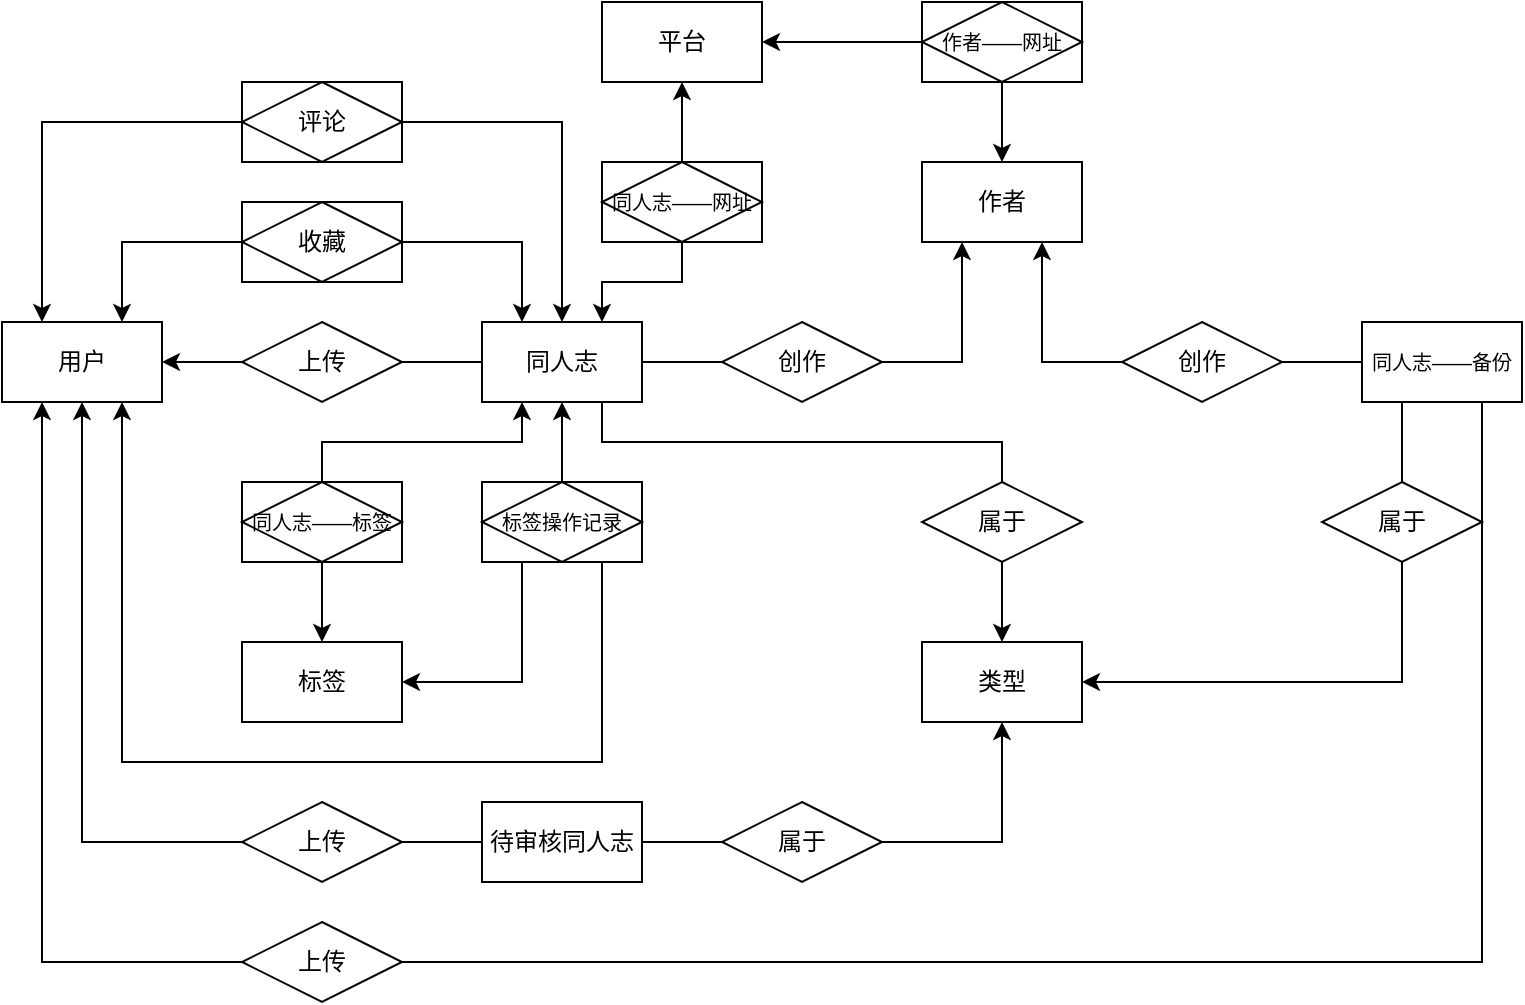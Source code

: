 <mxfile version="21.5.1" type="device">
  <diagram id="R2lEEEUBdFMjLlhIrx00" name="Page-1">
    <mxGraphModel dx="1050" dy="596" grid="1" gridSize="10" guides="1" tooltips="1" connect="1" arrows="1" fold="1" page="1" pageScale="1" pageWidth="850" pageHeight="1100" math="0" shadow="0" extFonts="Permanent Marker^https://fonts.googleapis.com/css?family=Permanent+Marker">
      <root>
        <mxCell id="0" />
        <mxCell id="1" parent="0" />
        <mxCell id="NtNCYekgVa1KEofmkQyD-25" style="edgeStyle=orthogonalEdgeStyle;rounded=0;orthogonalLoop=1;jettySize=auto;html=1;exitX=1;exitY=0.5;exitDx=0;exitDy=0;entryX=0;entryY=0.5;entryDx=0;entryDy=0;endArrow=none;endFill=0;" edge="1" parent="1" source="NtNCYekgVa1KEofmkQyD-1" target="NtNCYekgVa1KEofmkQyD-21">
          <mxGeometry relative="1" as="geometry" />
        </mxCell>
        <mxCell id="NtNCYekgVa1KEofmkQyD-105" style="edgeStyle=orthogonalEdgeStyle;rounded=0;orthogonalLoop=1;jettySize=auto;html=1;exitX=0;exitY=0.5;exitDx=0;exitDy=0;entryX=1;entryY=0.5;entryDx=0;entryDy=0;endArrow=none;endFill=0;" edge="1" parent="1" source="NtNCYekgVa1KEofmkQyD-1" target="NtNCYekgVa1KEofmkQyD-11">
          <mxGeometry relative="1" as="geometry" />
        </mxCell>
        <mxCell id="NtNCYekgVa1KEofmkQyD-1" value="同人志" style="rounded=0;whiteSpace=wrap;html=1;" vertex="1" parent="1">
          <mxGeometry x="280" y="380" width="80" height="40" as="geometry" />
        </mxCell>
        <mxCell id="NtNCYekgVa1KEofmkQyD-2" value="用户" style="rounded=0;whiteSpace=wrap;html=1;" vertex="1" parent="1">
          <mxGeometry x="40" y="380" width="80" height="40" as="geometry" />
        </mxCell>
        <mxCell id="NtNCYekgVa1KEofmkQyD-104" style="edgeStyle=orthogonalEdgeStyle;rounded=0;orthogonalLoop=1;jettySize=auto;html=1;exitX=0;exitY=0.5;exitDx=0;exitDy=0;entryX=1;entryY=0.5;entryDx=0;entryDy=0;" edge="1" parent="1" source="NtNCYekgVa1KEofmkQyD-11" target="NtNCYekgVa1KEofmkQyD-2">
          <mxGeometry relative="1" as="geometry" />
        </mxCell>
        <mxCell id="NtNCYekgVa1KEofmkQyD-11" value="上传" style="rhombus;whiteSpace=wrap;html=1;" vertex="1" parent="1">
          <mxGeometry x="160" y="380" width="80" height="40" as="geometry" />
        </mxCell>
        <mxCell id="NtNCYekgVa1KEofmkQyD-80" style="edgeStyle=orthogonalEdgeStyle;rounded=0;orthogonalLoop=1;jettySize=auto;html=1;exitX=0.5;exitY=0;exitDx=0;exitDy=0;entryX=0.75;entryY=1;entryDx=0;entryDy=0;endArrow=none;endFill=0;" edge="1" parent="1" source="NtNCYekgVa1KEofmkQyD-16" target="NtNCYekgVa1KEofmkQyD-1">
          <mxGeometry relative="1" as="geometry" />
        </mxCell>
        <mxCell id="NtNCYekgVa1KEofmkQyD-91" style="edgeStyle=orthogonalEdgeStyle;rounded=0;orthogonalLoop=1;jettySize=auto;html=1;exitX=0.5;exitY=1;exitDx=0;exitDy=0;entryX=0.5;entryY=0;entryDx=0;entryDy=0;" edge="1" parent="1" source="NtNCYekgVa1KEofmkQyD-16" target="NtNCYekgVa1KEofmkQyD-18">
          <mxGeometry relative="1" as="geometry" />
        </mxCell>
        <mxCell id="NtNCYekgVa1KEofmkQyD-16" value="属于" style="rhombus;whiteSpace=wrap;html=1;rounded=0;" vertex="1" parent="1">
          <mxGeometry x="500" y="460" width="80" height="40" as="geometry" />
        </mxCell>
        <mxCell id="NtNCYekgVa1KEofmkQyD-18" value="类型" style="whiteSpace=wrap;html=1;rounded=0;" vertex="1" parent="1">
          <mxGeometry x="500" y="540" width="80" height="40" as="geometry" />
        </mxCell>
        <mxCell id="NtNCYekgVa1KEofmkQyD-71" style="edgeStyle=orthogonalEdgeStyle;rounded=0;orthogonalLoop=1;jettySize=auto;html=1;exitX=1;exitY=0.5;exitDx=0;exitDy=0;entryX=0.25;entryY=1;entryDx=0;entryDy=0;" edge="1" parent="1" source="NtNCYekgVa1KEofmkQyD-21" target="NtNCYekgVa1KEofmkQyD-22">
          <mxGeometry relative="1" as="geometry" />
        </mxCell>
        <mxCell id="NtNCYekgVa1KEofmkQyD-21" value="创作" style="rhombus;whiteSpace=wrap;html=1;rounded=0;" vertex="1" parent="1">
          <mxGeometry x="400" y="380" width="80" height="40" as="geometry" />
        </mxCell>
        <mxCell id="NtNCYekgVa1KEofmkQyD-22" value="作者" style="whiteSpace=wrap;html=1;rounded=0;" vertex="1" parent="1">
          <mxGeometry x="500" y="300" width="80" height="40" as="geometry" />
        </mxCell>
        <mxCell id="NtNCYekgVa1KEofmkQyD-28" value="标签" style="whiteSpace=wrap;html=1;rounded=0;" vertex="1" parent="1">
          <mxGeometry x="160" y="540" width="80" height="40" as="geometry" />
        </mxCell>
        <mxCell id="NtNCYekgVa1KEofmkQyD-35" style="edgeStyle=orthogonalEdgeStyle;rounded=0;orthogonalLoop=1;jettySize=auto;html=1;exitX=0.5;exitY=1;exitDx=0;exitDy=0;entryX=0.5;entryY=0;entryDx=0;entryDy=0;" edge="1" parent="1" source="NtNCYekgVa1KEofmkQyD-33" target="NtNCYekgVa1KEofmkQyD-28">
          <mxGeometry relative="1" as="geometry" />
        </mxCell>
        <mxCell id="NtNCYekgVa1KEofmkQyD-74" style="edgeStyle=orthogonalEdgeStyle;rounded=0;orthogonalLoop=1;jettySize=auto;html=1;exitX=0.5;exitY=0;exitDx=0;exitDy=0;entryX=0.25;entryY=1;entryDx=0;entryDy=0;" edge="1" parent="1" source="NtNCYekgVa1KEofmkQyD-33" target="NtNCYekgVa1KEofmkQyD-1">
          <mxGeometry relative="1" as="geometry" />
        </mxCell>
        <mxCell id="NtNCYekgVa1KEofmkQyD-33" value="同人志——标签" style="shape=associativeEntity;whiteSpace=wrap;html=1;align=center;fontSize=10;" vertex="1" parent="1">
          <mxGeometry x="160" y="460" width="80" height="40" as="geometry" />
        </mxCell>
        <mxCell id="NtNCYekgVa1KEofmkQyD-38" value="平台" style="whiteSpace=wrap;html=1;rounded=0;" vertex="1" parent="1">
          <mxGeometry x="340" y="220" width="80" height="40" as="geometry" />
        </mxCell>
        <mxCell id="NtNCYekgVa1KEofmkQyD-43" style="rounded=0;orthogonalLoop=1;jettySize=auto;html=1;exitX=0.5;exitY=1;exitDx=0;exitDy=0;entryX=0.75;entryY=0;entryDx=0;entryDy=0;edgeStyle=orthogonalEdgeStyle;" edge="1" parent="1" source="NtNCYekgVa1KEofmkQyD-39" target="NtNCYekgVa1KEofmkQyD-1">
          <mxGeometry relative="1" as="geometry" />
        </mxCell>
        <mxCell id="NtNCYekgVa1KEofmkQyD-107" style="edgeStyle=orthogonalEdgeStyle;rounded=0;orthogonalLoop=1;jettySize=auto;html=1;exitX=0.5;exitY=0;exitDx=0;exitDy=0;entryX=0.5;entryY=1;entryDx=0;entryDy=0;" edge="1" parent="1" source="NtNCYekgVa1KEofmkQyD-39" target="NtNCYekgVa1KEofmkQyD-38">
          <mxGeometry relative="1" as="geometry" />
        </mxCell>
        <mxCell id="NtNCYekgVa1KEofmkQyD-39" value="同人志——网址" style="shape=associativeEntity;whiteSpace=wrap;html=1;align=center;fontSize=10;" vertex="1" parent="1">
          <mxGeometry x="340" y="300" width="80" height="40" as="geometry" />
        </mxCell>
        <mxCell id="NtNCYekgVa1KEofmkQyD-68" style="edgeStyle=orthogonalEdgeStyle;rounded=0;orthogonalLoop=1;jettySize=auto;html=1;exitX=0;exitY=0.5;exitDx=0;exitDy=0;entryX=1;entryY=0.5;entryDx=0;entryDy=0;" edge="1" parent="1" source="NtNCYekgVa1KEofmkQyD-40" target="NtNCYekgVa1KEofmkQyD-38">
          <mxGeometry relative="1" as="geometry" />
        </mxCell>
        <mxCell id="NtNCYekgVa1KEofmkQyD-108" style="edgeStyle=orthogonalEdgeStyle;rounded=0;orthogonalLoop=1;jettySize=auto;html=1;exitX=0.5;exitY=1;exitDx=0;exitDy=0;entryX=0.5;entryY=0;entryDx=0;entryDy=0;" edge="1" parent="1" source="NtNCYekgVa1KEofmkQyD-40" target="NtNCYekgVa1KEofmkQyD-22">
          <mxGeometry relative="1" as="geometry" />
        </mxCell>
        <mxCell id="NtNCYekgVa1KEofmkQyD-40" value="作者——网址" style="shape=associativeEntity;whiteSpace=wrap;html=1;align=center;fontSize=10;" vertex="1" parent="1">
          <mxGeometry x="500" y="220" width="80" height="40" as="geometry" />
        </mxCell>
        <mxCell id="NtNCYekgVa1KEofmkQyD-101" style="edgeStyle=orthogonalEdgeStyle;rounded=0;orthogonalLoop=1;jettySize=auto;html=1;exitX=1;exitY=0.5;exitDx=0;exitDy=0;entryX=0.5;entryY=0;entryDx=0;entryDy=0;" edge="1" parent="1" source="NtNCYekgVa1KEofmkQyD-48" target="NtNCYekgVa1KEofmkQyD-1">
          <mxGeometry relative="1" as="geometry" />
        </mxCell>
        <mxCell id="NtNCYekgVa1KEofmkQyD-102" style="edgeStyle=orthogonalEdgeStyle;rounded=0;orthogonalLoop=1;jettySize=auto;html=1;exitX=0;exitY=0.5;exitDx=0;exitDy=0;entryX=0.25;entryY=0;entryDx=0;entryDy=0;" edge="1" parent="1" source="NtNCYekgVa1KEofmkQyD-48" target="NtNCYekgVa1KEofmkQyD-2">
          <mxGeometry relative="1" as="geometry" />
        </mxCell>
        <mxCell id="NtNCYekgVa1KEofmkQyD-48" value="评论" style="shape=associativeEntity;whiteSpace=wrap;html=1;align=center;" vertex="1" parent="1">
          <mxGeometry x="160" y="260" width="80" height="40" as="geometry" />
        </mxCell>
        <mxCell id="NtNCYekgVa1KEofmkQyD-110" style="edgeStyle=orthogonalEdgeStyle;rounded=0;orthogonalLoop=1;jettySize=auto;html=1;exitX=0.75;exitY=1;exitDx=0;exitDy=0;entryX=1;entryY=0.5;entryDx=0;entryDy=0;endArrow=none;endFill=0;" edge="1" parent="1" source="NtNCYekgVa1KEofmkQyD-57" target="NtNCYekgVa1KEofmkQyD-109">
          <mxGeometry relative="1" as="geometry" />
        </mxCell>
        <mxCell id="NtNCYekgVa1KEofmkQyD-57" value="同人志——备份" style="rounded=0;whiteSpace=wrap;html=1;fontSize=10;" vertex="1" parent="1">
          <mxGeometry x="720" y="380" width="80" height="40" as="geometry" />
        </mxCell>
        <mxCell id="NtNCYekgVa1KEofmkQyD-64" style="edgeStyle=orthogonalEdgeStyle;rounded=0;orthogonalLoop=1;jettySize=auto;html=1;exitX=1;exitY=0.5;exitDx=0;exitDy=0;entryX=0;entryY=0.5;entryDx=0;entryDy=0;endArrow=none;endFill=0;" edge="1" parent="1" source="NtNCYekgVa1KEofmkQyD-60" target="NtNCYekgVa1KEofmkQyD-57">
          <mxGeometry relative="1" as="geometry" />
        </mxCell>
        <mxCell id="NtNCYekgVa1KEofmkQyD-72" style="edgeStyle=orthogonalEdgeStyle;rounded=0;orthogonalLoop=1;jettySize=auto;html=1;exitX=0;exitY=0.5;exitDx=0;exitDy=0;entryX=0.75;entryY=1;entryDx=0;entryDy=0;" edge="1" parent="1" source="NtNCYekgVa1KEofmkQyD-60" target="NtNCYekgVa1KEofmkQyD-22">
          <mxGeometry relative="1" as="geometry" />
        </mxCell>
        <mxCell id="NtNCYekgVa1KEofmkQyD-60" value="创作" style="rhombus;whiteSpace=wrap;html=1;rounded=0;" vertex="1" parent="1">
          <mxGeometry x="600" y="380" width="80" height="40" as="geometry" />
        </mxCell>
        <mxCell id="NtNCYekgVa1KEofmkQyD-82" style="edgeStyle=orthogonalEdgeStyle;rounded=0;orthogonalLoop=1;jettySize=auto;html=1;exitX=0.5;exitY=0;exitDx=0;exitDy=0;entryX=0.25;entryY=1;entryDx=0;entryDy=0;endArrow=none;endFill=0;" edge="1" parent="1" source="NtNCYekgVa1KEofmkQyD-76" target="NtNCYekgVa1KEofmkQyD-57">
          <mxGeometry relative="1" as="geometry" />
        </mxCell>
        <mxCell id="NtNCYekgVa1KEofmkQyD-83" style="edgeStyle=orthogonalEdgeStyle;rounded=0;orthogonalLoop=1;jettySize=auto;html=1;exitX=0.5;exitY=1;exitDx=0;exitDy=0;entryX=1;entryY=0.5;entryDx=0;entryDy=0;" edge="1" parent="1" source="NtNCYekgVa1KEofmkQyD-76" target="NtNCYekgVa1KEofmkQyD-18">
          <mxGeometry relative="1" as="geometry" />
        </mxCell>
        <mxCell id="NtNCYekgVa1KEofmkQyD-76" value="属于" style="rhombus;whiteSpace=wrap;html=1;rounded=0;" vertex="1" parent="1">
          <mxGeometry x="700" y="460" width="80" height="40" as="geometry" />
        </mxCell>
        <mxCell id="NtNCYekgVa1KEofmkQyD-84" style="edgeStyle=orthogonalEdgeStyle;rounded=0;orthogonalLoop=1;jettySize=auto;html=1;exitX=0;exitY=0.5;exitDx=0;exitDy=0;entryX=1;entryY=0.5;entryDx=0;entryDy=0;endArrow=none;endFill=0;" edge="1" parent="1" source="NtNCYekgVa1KEofmkQyD-85" target="NtNCYekgVa1KEofmkQyD-87">
          <mxGeometry relative="1" as="geometry" />
        </mxCell>
        <mxCell id="NtNCYekgVa1KEofmkQyD-89" style="edgeStyle=orthogonalEdgeStyle;rounded=0;orthogonalLoop=1;jettySize=auto;html=1;exitX=1;exitY=0.5;exitDx=0;exitDy=0;entryX=0;entryY=0.5;entryDx=0;entryDy=0;endArrow=none;endFill=0;" edge="1" parent="1" source="NtNCYekgVa1KEofmkQyD-85" target="NtNCYekgVa1KEofmkQyD-88">
          <mxGeometry relative="1" as="geometry" />
        </mxCell>
        <mxCell id="NtNCYekgVa1KEofmkQyD-85" value="待审核同人志" style="rounded=0;whiteSpace=wrap;html=1;" vertex="1" parent="1">
          <mxGeometry x="280" y="620" width="80" height="40" as="geometry" />
        </mxCell>
        <mxCell id="NtNCYekgVa1KEofmkQyD-86" style="edgeStyle=orthogonalEdgeStyle;rounded=0;orthogonalLoop=1;jettySize=auto;html=1;exitX=0;exitY=0.5;exitDx=0;exitDy=0;entryX=0.5;entryY=1;entryDx=0;entryDy=0;" edge="1" parent="1" source="NtNCYekgVa1KEofmkQyD-87" target="NtNCYekgVa1KEofmkQyD-2">
          <mxGeometry relative="1" as="geometry">
            <mxPoint x="110" y="640" as="targetPoint" />
          </mxGeometry>
        </mxCell>
        <mxCell id="NtNCYekgVa1KEofmkQyD-87" value="上传" style="rhombus;whiteSpace=wrap;html=1;" vertex="1" parent="1">
          <mxGeometry x="160" y="620" width="80" height="40" as="geometry" />
        </mxCell>
        <mxCell id="NtNCYekgVa1KEofmkQyD-90" style="edgeStyle=orthogonalEdgeStyle;rounded=0;orthogonalLoop=1;jettySize=auto;html=1;exitX=1;exitY=0.5;exitDx=0;exitDy=0;entryX=0.5;entryY=1;entryDx=0;entryDy=0;" edge="1" parent="1" source="NtNCYekgVa1KEofmkQyD-88" target="NtNCYekgVa1KEofmkQyD-18">
          <mxGeometry relative="1" as="geometry" />
        </mxCell>
        <mxCell id="NtNCYekgVa1KEofmkQyD-88" value="属于" style="rhombus;whiteSpace=wrap;html=1;rounded=0;" vertex="1" parent="1">
          <mxGeometry x="400" y="620" width="80" height="40" as="geometry" />
        </mxCell>
        <mxCell id="NtNCYekgVa1KEofmkQyD-94" style="edgeStyle=orthogonalEdgeStyle;rounded=0;orthogonalLoop=1;jettySize=auto;html=1;exitX=0.5;exitY=0;exitDx=0;exitDy=0;entryX=0.5;entryY=1;entryDx=0;entryDy=0;" edge="1" parent="1" source="NtNCYekgVa1KEofmkQyD-92" target="NtNCYekgVa1KEofmkQyD-1">
          <mxGeometry relative="1" as="geometry" />
        </mxCell>
        <mxCell id="NtNCYekgVa1KEofmkQyD-96" style="edgeStyle=orthogonalEdgeStyle;rounded=0;orthogonalLoop=1;jettySize=auto;html=1;exitX=0.25;exitY=1;exitDx=0;exitDy=0;entryX=1;entryY=0.5;entryDx=0;entryDy=0;" edge="1" parent="1" source="NtNCYekgVa1KEofmkQyD-92" target="NtNCYekgVa1KEofmkQyD-28">
          <mxGeometry relative="1" as="geometry" />
        </mxCell>
        <mxCell id="NtNCYekgVa1KEofmkQyD-113" style="edgeStyle=orthogonalEdgeStyle;rounded=0;orthogonalLoop=1;jettySize=auto;html=1;exitX=0.75;exitY=1;exitDx=0;exitDy=0;entryX=0.75;entryY=1;entryDx=0;entryDy=0;" edge="1" parent="1" source="NtNCYekgVa1KEofmkQyD-92" target="NtNCYekgVa1KEofmkQyD-2">
          <mxGeometry relative="1" as="geometry">
            <Array as="points">
              <mxPoint x="340" y="600" />
              <mxPoint x="100" y="600" />
            </Array>
          </mxGeometry>
        </mxCell>
        <mxCell id="NtNCYekgVa1KEofmkQyD-92" value="标签操作记录" style="shape=associativeEntity;whiteSpace=wrap;html=1;align=center;fontSize=10;" vertex="1" parent="1">
          <mxGeometry x="280" y="460" width="80" height="40" as="geometry" />
        </mxCell>
        <mxCell id="NtNCYekgVa1KEofmkQyD-103" style="edgeStyle=orthogonalEdgeStyle;rounded=0;orthogonalLoop=1;jettySize=auto;html=1;exitX=0;exitY=0.5;exitDx=0;exitDy=0;entryX=0.75;entryY=0;entryDx=0;entryDy=0;" edge="1" parent="1" source="NtNCYekgVa1KEofmkQyD-97" target="NtNCYekgVa1KEofmkQyD-2">
          <mxGeometry relative="1" as="geometry" />
        </mxCell>
        <mxCell id="NtNCYekgVa1KEofmkQyD-106" style="edgeStyle=orthogonalEdgeStyle;rounded=0;orthogonalLoop=1;jettySize=auto;html=1;exitX=1;exitY=0.5;exitDx=0;exitDy=0;entryX=0.25;entryY=0;entryDx=0;entryDy=0;" edge="1" parent="1" source="NtNCYekgVa1KEofmkQyD-97" target="NtNCYekgVa1KEofmkQyD-1">
          <mxGeometry relative="1" as="geometry" />
        </mxCell>
        <mxCell id="NtNCYekgVa1KEofmkQyD-97" value="收藏" style="shape=associativeEntity;whiteSpace=wrap;html=1;align=center;" vertex="1" parent="1">
          <mxGeometry x="160" y="320" width="80" height="40" as="geometry" />
        </mxCell>
        <mxCell id="NtNCYekgVa1KEofmkQyD-112" style="edgeStyle=orthogonalEdgeStyle;rounded=0;orthogonalLoop=1;jettySize=auto;html=1;exitX=0;exitY=0.5;exitDx=0;exitDy=0;entryX=0.25;entryY=1;entryDx=0;entryDy=0;" edge="1" parent="1" source="NtNCYekgVa1KEofmkQyD-109" target="NtNCYekgVa1KEofmkQyD-2">
          <mxGeometry relative="1" as="geometry" />
        </mxCell>
        <mxCell id="NtNCYekgVa1KEofmkQyD-109" value="上传" style="rhombus;whiteSpace=wrap;html=1;" vertex="1" parent="1">
          <mxGeometry x="160" y="680" width="80" height="40" as="geometry" />
        </mxCell>
      </root>
    </mxGraphModel>
  </diagram>
</mxfile>
